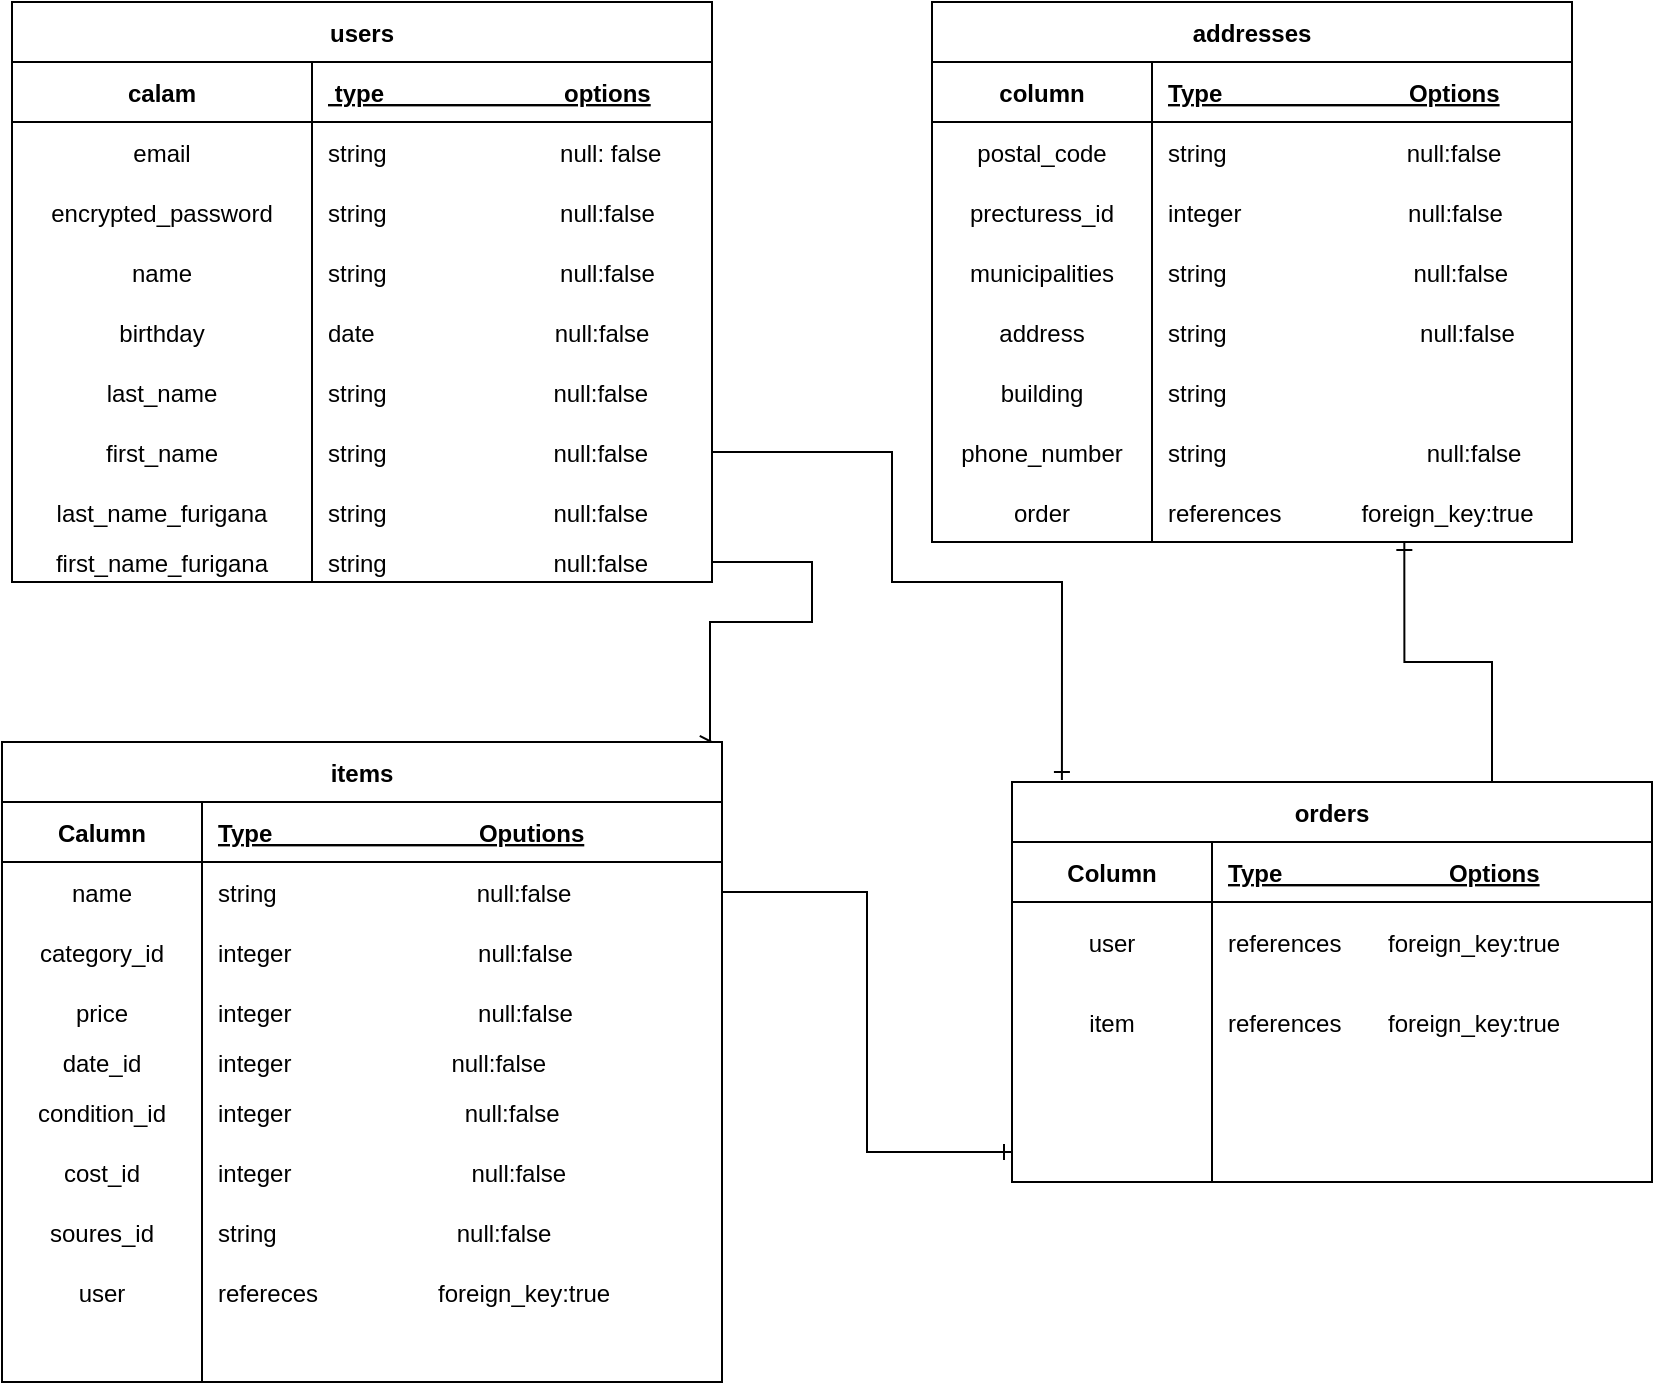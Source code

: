 <mxfile version="13.6.5">
    <diagram id="fK-8S5jGyq1SGn-ce0dS" name="ページ1">
        <mxGraphModel dx="1607" dy="680" grid="1" gridSize="10" guides="1" tooltips="1" connect="1" arrows="0" fold="1" page="1" pageScale="1" pageWidth="827" pageHeight="1169" math="0" shadow="0">
            <root>
                <mxCell id="0"/>
                <mxCell id="1" parent="0"/>
                <object label="users" id="2">
                    <mxCell style="shape=table;startSize=30;container=1;collapsible=1;childLayout=tableLayout;fixedRows=1;rowLines=0;fontStyle=1;align=center;resizeLast=1;" parent="1" vertex="1">
                        <mxGeometry y="70" width="350" height="290" as="geometry">
                            <mxRectangle x="30" y="70" width="60" height="30" as="alternateBounds"/>
                        </mxGeometry>
                    </mxCell>
                </object>
                <mxCell id="3" value="" style="shape=partialRectangle;collapsible=0;dropTarget=0;pointerEvents=0;fillColor=none;top=0;left=0;bottom=1;right=0;points=[[0,0.5],[1,0.5]];portConstraint=eastwest;" parent="2" vertex="1">
                    <mxGeometry y="30" width="350" height="30" as="geometry"/>
                </mxCell>
                <object label="calam" id="4">
                    <mxCell style="shape=partialRectangle;connectable=0;fillColor=none;top=0;left=0;bottom=0;right=0;fontStyle=1;overflow=hidden;align=center;" parent="3" vertex="1">
                        <mxGeometry width="150" height="30" as="geometry"/>
                    </mxCell>
                </object>
                <mxCell id="5" value=" type                           options" style="shape=partialRectangle;connectable=0;fillColor=none;top=0;left=0;bottom=0;right=0;align=left;spacingLeft=6;fontStyle=5;overflow=hidden;" parent="3" vertex="1">
                    <mxGeometry x="150" width="200" height="30" as="geometry"/>
                </mxCell>
                <mxCell id="6" value="" style="shape=partialRectangle;collapsible=0;dropTarget=0;pointerEvents=0;fillColor=none;top=0;left=0;bottom=0;right=0;points=[[0,0.5],[1,0.5]];portConstraint=eastwest;" parent="2" vertex="1">
                    <mxGeometry y="60" width="350" height="30" as="geometry"/>
                </mxCell>
                <mxCell id="7" value="email" style="shape=partialRectangle;connectable=0;fillColor=none;top=0;left=0;bottom=0;right=0;editable=1;overflow=hidden;" parent="6" vertex="1">
                    <mxGeometry width="150" height="30" as="geometry"/>
                </mxCell>
                <mxCell id="8" value="string                          null: false" style="shape=partialRectangle;connectable=0;fillColor=none;top=0;left=0;bottom=0;right=0;align=left;spacingLeft=6;overflow=hidden;" parent="6" vertex="1">
                    <mxGeometry x="150" width="200" height="30" as="geometry"/>
                </mxCell>
                <mxCell id="9" value="" style="shape=partialRectangle;collapsible=0;dropTarget=0;pointerEvents=0;fillColor=none;top=0;left=0;bottom=0;right=0;points=[[0,0.5],[1,0.5]];portConstraint=eastwest;" parent="2" vertex="1">
                    <mxGeometry y="90" width="350" height="30" as="geometry"/>
                </mxCell>
                <mxCell id="10" value="encrypted_password" style="shape=partialRectangle;connectable=0;fillColor=none;top=0;left=0;bottom=0;right=0;editable=1;overflow=hidden;" parent="9" vertex="1">
                    <mxGeometry width="150" height="30" as="geometry"/>
                </mxCell>
                <mxCell id="11" value="string                          null:false" style="shape=partialRectangle;connectable=0;fillColor=none;top=0;left=0;bottom=0;right=0;align=left;spacingLeft=6;overflow=hidden;" parent="9" vertex="1">
                    <mxGeometry x="150" width="200" height="30" as="geometry"/>
                </mxCell>
                <mxCell id="12" value="" style="shape=partialRectangle;collapsible=0;dropTarget=0;pointerEvents=0;fillColor=none;top=0;left=0;bottom=0;right=0;points=[[0,0.5],[1,0.5]];portConstraint=eastwest;" parent="2" vertex="1">
                    <mxGeometry y="120" width="350" height="30" as="geometry"/>
                </mxCell>
                <mxCell id="13" value="name" style="shape=partialRectangle;connectable=0;fillColor=none;top=0;left=0;bottom=0;right=0;editable=1;overflow=hidden;" parent="12" vertex="1">
                    <mxGeometry width="150" height="30" as="geometry"/>
                </mxCell>
                <mxCell id="14" value="string                          null:false " style="shape=partialRectangle;connectable=0;fillColor=none;top=0;left=0;bottom=0;right=0;align=left;spacingLeft=6;overflow=hidden;" parent="12" vertex="1">
                    <mxGeometry x="150" width="200" height="30" as="geometry"/>
                </mxCell>
                <mxCell id="106" value="" style="shape=partialRectangle;collapsible=0;dropTarget=0;pointerEvents=0;fillColor=none;top=0;left=0;bottom=0;right=0;points=[[0,0.5],[1,0.5]];portConstraint=eastwest;" parent="2" vertex="1">
                    <mxGeometry y="150" width="350" height="30" as="geometry"/>
                </mxCell>
                <mxCell id="107" value="birthday" style="shape=partialRectangle;connectable=0;fillColor=none;top=0;left=0;bottom=0;right=0;editable=1;overflow=hidden;" parent="106" vertex="1">
                    <mxGeometry width="150" height="30" as="geometry"/>
                </mxCell>
                <mxCell id="108" value="date                           null:false" style="shape=partialRectangle;connectable=0;fillColor=none;top=0;left=0;bottom=0;right=0;align=left;spacingLeft=6;overflow=hidden;" parent="106" vertex="1">
                    <mxGeometry x="150" width="200" height="30" as="geometry"/>
                </mxCell>
                <mxCell id="109" value="" style="shape=partialRectangle;collapsible=0;dropTarget=0;pointerEvents=0;fillColor=none;top=0;left=0;bottom=0;right=0;points=[[0,0.5],[1,0.5]];portConstraint=eastwest;" parent="2" vertex="1">
                    <mxGeometry y="180" width="350" height="30" as="geometry"/>
                </mxCell>
                <mxCell id="110" value="last_name" style="shape=partialRectangle;connectable=0;fillColor=none;top=0;left=0;bottom=0;right=0;editable=1;overflow=hidden;" parent="109" vertex="1">
                    <mxGeometry width="150" height="30" as="geometry"/>
                </mxCell>
                <mxCell id="111" value="string                         null:false" style="shape=partialRectangle;connectable=0;fillColor=none;top=0;left=0;bottom=0;right=0;align=left;spacingLeft=6;overflow=hidden;" parent="109" vertex="1">
                    <mxGeometry x="150" width="200" height="30" as="geometry"/>
                </mxCell>
                <mxCell id="112" value="" style="shape=partialRectangle;collapsible=0;dropTarget=0;pointerEvents=0;fillColor=none;top=0;left=0;bottom=0;right=0;points=[[0,0.5],[1,0.5]];portConstraint=eastwest;" parent="2" vertex="1">
                    <mxGeometry y="210" width="350" height="30" as="geometry"/>
                </mxCell>
                <mxCell id="113" value="first_name" style="shape=partialRectangle;connectable=0;fillColor=none;top=0;left=0;bottom=0;right=0;editable=1;overflow=hidden;" parent="112" vertex="1">
                    <mxGeometry width="150" height="30" as="geometry"/>
                </mxCell>
                <mxCell id="114" value="string                         null:false" style="shape=partialRectangle;connectable=0;fillColor=none;top=0;left=0;bottom=0;right=0;align=left;spacingLeft=6;overflow=hidden;" parent="112" vertex="1">
                    <mxGeometry x="150" width="200" height="30" as="geometry"/>
                </mxCell>
                <mxCell id="119" value="" style="shape=partialRectangle;collapsible=0;dropTarget=0;pointerEvents=0;fillColor=none;top=0;left=0;bottom=0;right=0;points=[[0,0.5],[1,0.5]];portConstraint=eastwest;" parent="2" vertex="1">
                    <mxGeometry y="240" width="350" height="30" as="geometry"/>
                </mxCell>
                <mxCell id="120" value="last_name_furigana" style="shape=partialRectangle;connectable=0;fillColor=none;top=0;left=0;bottom=0;right=0;editable=1;overflow=hidden;" parent="119" vertex="1">
                    <mxGeometry width="150" height="30" as="geometry"/>
                </mxCell>
                <mxCell id="121" value="string                         null:false" style="shape=partialRectangle;connectable=0;fillColor=none;top=0;left=0;bottom=0;right=0;align=left;spacingLeft=6;overflow=hidden;" parent="119" vertex="1">
                    <mxGeometry x="150" width="200" height="30" as="geometry"/>
                </mxCell>
                <mxCell id="122" value="" style="shape=partialRectangle;collapsible=0;dropTarget=0;pointerEvents=0;fillColor=none;top=0;left=0;bottom=0;right=0;points=[[0,0.5],[1,0.5]];portConstraint=eastwest;" parent="2" vertex="1">
                    <mxGeometry y="270" width="350" height="20" as="geometry"/>
                </mxCell>
                <mxCell id="123" value="first_name_furigana" style="shape=partialRectangle;connectable=0;fillColor=none;top=0;left=0;bottom=0;right=0;editable=1;overflow=hidden;" parent="122" vertex="1">
                    <mxGeometry width="150" height="20" as="geometry"/>
                </mxCell>
                <mxCell id="124" value="string                         null:false" style="shape=partialRectangle;connectable=0;fillColor=none;top=0;left=0;bottom=0;right=0;align=left;spacingLeft=6;overflow=hidden;" parent="122" vertex="1">
                    <mxGeometry x="150" width="200" height="20" as="geometry"/>
                </mxCell>
                <mxCell id="435" style="edgeStyle=orthogonalEdgeStyle;rounded=0;orthogonalLoop=1;jettySize=auto;html=1;exitX=0.75;exitY=0;exitDx=0;exitDy=0;entryX=0.738;entryY=1;entryDx=0;entryDy=0;entryPerimeter=0;endArrow=ERone;endFill=0;" parent="1" source="15" target="351" edge="1">
                    <mxGeometry relative="1" as="geometry"/>
                </mxCell>
                <mxCell id="434" style="edgeStyle=orthogonalEdgeStyle;rounded=0;orthogonalLoop=1;jettySize=auto;html=1;exitX=1;exitY=0.5;exitDx=0;exitDy=0;endArrow=ERmany;endFill=0;entryX=0.969;entryY=0.003;entryDx=0;entryDy=0;entryPerimeter=0;" parent="1" source="122" target="375" edge="1">
                    <mxGeometry relative="1" as="geometry">
                        <mxPoint x="350" y="380" as="targetPoint"/>
                        <Array as="points">
                            <mxPoint x="400" y="350"/>
                            <mxPoint x="400" y="380"/>
                            <mxPoint x="349" y="380"/>
                        </Array>
                    </mxGeometry>
                </mxCell>
                <mxCell id="436" style="edgeStyle=orthogonalEdgeStyle;rounded=0;orthogonalLoop=1;jettySize=auto;html=1;exitX=1;exitY=0.5;exitDx=0;exitDy=0;entryX=0;entryY=0.5;entryDx=0;entryDy=0;endArrow=ERone;endFill=0;" parent="1" source="379" target="19" edge="1">
                    <mxGeometry relative="1" as="geometry"/>
                </mxCell>
                <mxCell id="80" value="addresses" style="shape=table;startSize=30;container=1;collapsible=1;childLayout=tableLayout;fixedRows=1;rowLines=0;fontStyle=1;align=center;resizeLast=1;" parent="1" vertex="1">
                    <mxGeometry x="460" y="70" width="320" height="270" as="geometry"/>
                </mxCell>
                <mxCell id="81" value="" style="shape=partialRectangle;collapsible=0;dropTarget=0;pointerEvents=0;fillColor=none;top=0;left=0;bottom=1;right=0;points=[[0,0.5],[1,0.5]];portConstraint=eastwest;" parent="80" vertex="1">
                    <mxGeometry y="30" width="320" height="30" as="geometry"/>
                </mxCell>
                <mxCell id="82" value="column" style="shape=partialRectangle;connectable=0;fillColor=none;top=0;left=0;bottom=0;right=0;fontStyle=1;overflow=hidden;" parent="81" vertex="1">
                    <mxGeometry width="110" height="30" as="geometry"/>
                </mxCell>
                <mxCell id="83" value="Type                            Options" style="shape=partialRectangle;connectable=0;fillColor=none;top=0;left=0;bottom=0;right=0;align=left;spacingLeft=6;fontStyle=5;overflow=hidden;" parent="81" vertex="1">
                    <mxGeometry x="110" width="210" height="30" as="geometry"/>
                </mxCell>
                <mxCell id="84" value="" style="shape=partialRectangle;collapsible=0;dropTarget=0;pointerEvents=0;fillColor=none;top=0;left=0;bottom=0;right=0;points=[[0,0.5],[1,0.5]];portConstraint=eastwest;" parent="80" vertex="1">
                    <mxGeometry y="60" width="320" height="30" as="geometry"/>
                </mxCell>
                <mxCell id="85" value="postal_code" style="shape=partialRectangle;connectable=0;fillColor=none;top=0;left=0;bottom=0;right=0;editable=1;overflow=hidden;" parent="84" vertex="1">
                    <mxGeometry width="110" height="30" as="geometry"/>
                </mxCell>
                <mxCell id="86" value="string                           null:false" style="shape=partialRectangle;connectable=0;fillColor=none;top=0;left=0;bottom=0;right=0;align=left;spacingLeft=6;overflow=hidden;" parent="84" vertex="1">
                    <mxGeometry x="110" width="210" height="30" as="geometry"/>
                </mxCell>
                <mxCell id="87" value="" style="shape=partialRectangle;collapsible=0;dropTarget=0;pointerEvents=0;fillColor=none;top=0;left=0;bottom=0;right=0;points=[[0,0.5],[1,0.5]];portConstraint=eastwest;" parent="80" vertex="1">
                    <mxGeometry y="90" width="320" height="30" as="geometry"/>
                </mxCell>
                <mxCell id="88" value="precturess_id" style="shape=partialRectangle;connectable=0;fillColor=none;top=0;left=0;bottom=0;right=0;editable=1;overflow=hidden;" parent="87" vertex="1">
                    <mxGeometry width="110" height="30" as="geometry"/>
                </mxCell>
                <mxCell id="89" value="integer                         null:false" style="shape=partialRectangle;connectable=0;fillColor=none;top=0;left=0;bottom=0;right=0;align=left;spacingLeft=6;overflow=hidden;" parent="87" vertex="1">
                    <mxGeometry x="110" width="210" height="30" as="geometry"/>
                </mxCell>
                <mxCell id="90" value="" style="shape=partialRectangle;collapsible=0;dropTarget=0;pointerEvents=0;fillColor=none;top=0;left=0;bottom=0;right=0;points=[[0,0.5],[1,0.5]];portConstraint=eastwest;" parent="80" vertex="1">
                    <mxGeometry y="120" width="320" height="30" as="geometry"/>
                </mxCell>
                <mxCell id="91" value="municipalities" style="shape=partialRectangle;connectable=0;fillColor=none;top=0;left=0;bottom=0;right=0;editable=1;overflow=hidden;" parent="90" vertex="1">
                    <mxGeometry width="110" height="30" as="geometry"/>
                </mxCell>
                <mxCell id="92" value="string                            null:false" style="shape=partialRectangle;connectable=0;fillColor=none;top=0;left=0;bottom=0;right=0;align=left;spacingLeft=6;overflow=hidden;" parent="90" vertex="1">
                    <mxGeometry x="110" width="210" height="30" as="geometry"/>
                </mxCell>
                <mxCell id="320" value="" style="shape=partialRectangle;collapsible=0;dropTarget=0;pointerEvents=0;fillColor=none;top=0;left=0;bottom=0;right=0;points=[[0,0.5],[1,0.5]];portConstraint=eastwest;" parent="80" vertex="1">
                    <mxGeometry y="150" width="320" height="30" as="geometry"/>
                </mxCell>
                <mxCell id="321" value="address" style="shape=partialRectangle;connectable=0;fillColor=none;top=0;left=0;bottom=0;right=0;editable=1;overflow=hidden;" parent="320" vertex="1">
                    <mxGeometry width="110" height="30" as="geometry"/>
                </mxCell>
                <mxCell id="322" value="string                             null:false" style="shape=partialRectangle;connectable=0;fillColor=none;top=0;left=0;bottom=0;right=0;align=left;spacingLeft=6;overflow=hidden;" parent="320" vertex="1">
                    <mxGeometry x="110" width="210" height="30" as="geometry"/>
                </mxCell>
                <mxCell id="323" value="" style="shape=partialRectangle;collapsible=0;dropTarget=0;pointerEvents=0;fillColor=none;top=0;left=0;bottom=0;right=0;points=[[0,0.5],[1,0.5]];portConstraint=eastwest;" parent="80" vertex="1">
                    <mxGeometry y="180" width="320" height="30" as="geometry"/>
                </mxCell>
                <mxCell id="324" value="building" style="shape=partialRectangle;connectable=0;fillColor=none;top=0;left=0;bottom=0;right=0;editable=1;overflow=hidden;" parent="323" vertex="1">
                    <mxGeometry width="110" height="30" as="geometry"/>
                </mxCell>
                <mxCell id="325" value="string                             " style="shape=partialRectangle;connectable=0;fillColor=none;top=0;left=0;bottom=0;right=0;align=left;spacingLeft=6;overflow=hidden;" parent="323" vertex="1">
                    <mxGeometry x="110" width="210" height="30" as="geometry"/>
                </mxCell>
                <mxCell id="326" value="" style="shape=partialRectangle;collapsible=0;dropTarget=0;pointerEvents=0;fillColor=none;top=0;left=0;bottom=0;right=0;points=[[0,0.5],[1,0.5]];portConstraint=eastwest;" parent="80" vertex="1">
                    <mxGeometry y="210" width="320" height="30" as="geometry"/>
                </mxCell>
                <mxCell id="327" value="phone_number" style="shape=partialRectangle;connectable=0;fillColor=none;top=0;left=0;bottom=0;right=0;editable=1;overflow=hidden;" parent="326" vertex="1">
                    <mxGeometry width="110" height="30" as="geometry"/>
                </mxCell>
                <mxCell id="328" value="string                              null:false" style="shape=partialRectangle;connectable=0;fillColor=none;top=0;left=0;bottom=0;right=0;align=left;spacingLeft=6;overflow=hidden;" parent="326" vertex="1">
                    <mxGeometry x="110" width="210" height="30" as="geometry"/>
                </mxCell>
                <mxCell id="351" value="" style="shape=partialRectangle;collapsible=0;dropTarget=0;pointerEvents=0;fillColor=none;top=0;left=0;bottom=0;right=0;points=[[0,0.5],[1,0.5]];portConstraint=eastwest;" parent="80" vertex="1">
                    <mxGeometry y="240" width="320" height="30" as="geometry"/>
                </mxCell>
                <mxCell id="352" value="order" style="shape=partialRectangle;connectable=0;fillColor=none;top=0;left=0;bottom=0;right=0;editable=1;overflow=hidden;" parent="351" vertex="1">
                    <mxGeometry width="110" height="30" as="geometry"/>
                </mxCell>
                <mxCell id="353" value="references            foreign_key:true" style="shape=partialRectangle;connectable=0;fillColor=none;top=0;left=0;bottom=0;right=0;align=left;spacingLeft=6;overflow=hidden;" parent="351" vertex="1">
                    <mxGeometry x="110" width="210" height="30" as="geometry"/>
                </mxCell>
                <mxCell id="437" style="edgeStyle=orthogonalEdgeStyle;rounded=0;orthogonalLoop=1;jettySize=auto;html=1;exitX=1;exitY=0.5;exitDx=0;exitDy=0;entryX=0.078;entryY=-0.005;entryDx=0;entryDy=0;entryPerimeter=0;endArrow=ERone;endFill=0;" parent="1" source="112" target="15" edge="1">
                    <mxGeometry relative="1" as="geometry">
                        <Array as="points">
                            <mxPoint x="440" y="295"/>
                            <mxPoint x="440" y="360"/>
                            <mxPoint x="525" y="360"/>
                        </Array>
                    </mxGeometry>
                </mxCell>
                <mxCell id="15" value="orders" style="shape=table;startSize=30;container=1;collapsible=1;childLayout=tableLayout;fixedRows=1;rowLines=0;fontStyle=1;align=center;resizeLast=1;" parent="1" vertex="1">
                    <mxGeometry x="500" y="460" width="320" height="200" as="geometry"/>
                </mxCell>
                <mxCell id="16" value="" style="shape=partialRectangle;collapsible=0;dropTarget=0;pointerEvents=0;fillColor=none;top=0;left=0;bottom=1;right=0;points=[[0,0.5],[1,0.5]];portConstraint=eastwest;" parent="15" vertex="1">
                    <mxGeometry y="30" width="320" height="30" as="geometry"/>
                </mxCell>
                <mxCell id="17" value="Column" style="shape=partialRectangle;connectable=0;fillColor=none;top=0;left=0;bottom=0;right=0;fontStyle=1;overflow=hidden;" parent="16" vertex="1">
                    <mxGeometry width="100" height="30" as="geometry"/>
                </mxCell>
                <mxCell id="18" value="Type                         Options" style="shape=partialRectangle;connectable=0;fillColor=none;top=0;left=0;bottom=0;right=0;align=left;spacingLeft=6;fontStyle=5;overflow=hidden;" parent="16" vertex="1">
                    <mxGeometry x="100" width="220" height="30" as="geometry"/>
                </mxCell>
                <mxCell id="427" value="" style="shape=partialRectangle;collapsible=0;dropTarget=0;pointerEvents=0;fillColor=none;top=0;left=0;bottom=0;right=0;points=[[0,0.5],[1,0.5]];portConstraint=eastwest;" parent="15" vertex="1">
                    <mxGeometry y="60" width="320" height="40" as="geometry"/>
                </mxCell>
                <mxCell id="428" value="user" style="shape=partialRectangle;connectable=0;fillColor=none;top=0;left=0;bottom=0;right=0;editable=1;overflow=hidden;" parent="427" vertex="1">
                    <mxGeometry width="100" height="40" as="geometry"/>
                </mxCell>
                <mxCell id="429" value="references       foreign_key:true" style="shape=partialRectangle;connectable=0;fillColor=none;top=0;left=0;bottom=0;right=0;align=left;spacingLeft=6;overflow=hidden;" parent="427" vertex="1">
                    <mxGeometry x="100" width="220" height="40" as="geometry"/>
                </mxCell>
                <mxCell id="25" value="" style="shape=partialRectangle;collapsible=0;dropTarget=0;pointerEvents=0;fillColor=none;top=0;left=0;bottom=0;right=0;points=[[0,0.5],[1,0.5]];portConstraint=eastwest;" parent="15" vertex="1">
                    <mxGeometry y="100" width="320" height="40" as="geometry"/>
                </mxCell>
                <mxCell id="26" value="item" style="shape=partialRectangle;connectable=0;fillColor=none;top=0;left=0;bottom=0;right=0;editable=1;overflow=hidden;" parent="25" vertex="1">
                    <mxGeometry width="100" height="40" as="geometry"/>
                </mxCell>
                <mxCell id="27" value="references       foreign_key:true" style="shape=partialRectangle;connectable=0;fillColor=none;top=0;left=0;bottom=0;right=0;align=left;spacingLeft=6;overflow=hidden;" parent="25" vertex="1">
                    <mxGeometry x="100" width="220" height="40" as="geometry"/>
                </mxCell>
                <mxCell id="22" value="" style="shape=partialRectangle;collapsible=0;dropTarget=0;pointerEvents=0;fillColor=none;top=0;left=0;bottom=0;right=0;points=[[0,0.5],[1,0.5]];portConstraint=eastwest;" parent="15" vertex="1">
                    <mxGeometry y="140" width="320" height="30" as="geometry"/>
                </mxCell>
                <mxCell id="23" value="" style="shape=partialRectangle;connectable=0;fillColor=none;top=0;left=0;bottom=0;right=0;editable=1;overflow=hidden;" parent="22" vertex="1">
                    <mxGeometry width="100" height="30" as="geometry"/>
                </mxCell>
                <mxCell id="24" value="" style="shape=partialRectangle;connectable=0;fillColor=none;top=0;left=0;bottom=0;right=0;align=left;spacingLeft=6;overflow=hidden;" parent="22" vertex="1">
                    <mxGeometry x="100" width="220" height="30" as="geometry"/>
                </mxCell>
                <mxCell id="19" value="" style="shape=partialRectangle;collapsible=0;dropTarget=0;pointerEvents=0;fillColor=none;top=0;left=0;bottom=0;right=0;points=[[0,0.5],[1,0.5]];portConstraint=eastwest;" parent="15" vertex="1">
                    <mxGeometry y="170" width="320" height="30" as="geometry"/>
                </mxCell>
                <mxCell id="20" value="" style="shape=partialRectangle;connectable=0;fillColor=none;top=0;left=0;bottom=0;right=0;editable=1;overflow=hidden;" parent="19" vertex="1">
                    <mxGeometry width="100" height="30" as="geometry"/>
                </mxCell>
                <mxCell id="21" value="" style="shape=partialRectangle;connectable=0;fillColor=none;top=0;left=0;bottom=0;right=0;align=left;spacingLeft=6;overflow=hidden;" parent="19" vertex="1">
                    <mxGeometry x="100" width="220" height="30" as="geometry"/>
                </mxCell>
                <mxCell id="375" value="items" style="shape=table;startSize=30;container=1;collapsible=1;childLayout=tableLayout;fixedRows=1;rowLines=0;fontStyle=1;align=center;resizeLast=1;" parent="1" vertex="1">
                    <mxGeometry x="-5" y="440" width="360" height="320" as="geometry"/>
                </mxCell>
                <mxCell id="376" value="" style="shape=partialRectangle;collapsible=0;dropTarget=0;pointerEvents=0;fillColor=none;top=0;left=0;bottom=1;right=0;points=[[0,0.5],[1,0.5]];portConstraint=eastwest;" parent="375" vertex="1">
                    <mxGeometry y="30" width="360" height="30" as="geometry"/>
                </mxCell>
                <mxCell id="377" value="Calumn" style="shape=partialRectangle;connectable=0;fillColor=none;top=0;left=0;bottom=0;right=0;fontStyle=1;overflow=hidden;" parent="376" vertex="1">
                    <mxGeometry width="100" height="30" as="geometry"/>
                </mxCell>
                <mxCell id="378" value="Type                               Oputions" style="shape=partialRectangle;connectable=0;fillColor=none;top=0;left=0;bottom=0;right=0;align=left;spacingLeft=6;fontStyle=5;overflow=hidden;" parent="376" vertex="1">
                    <mxGeometry x="100" width="260" height="30" as="geometry"/>
                </mxCell>
                <mxCell id="379" value="" style="shape=partialRectangle;collapsible=0;dropTarget=0;pointerEvents=0;fillColor=none;top=0;left=0;bottom=0;right=0;points=[[0,0.5],[1,0.5]];portConstraint=eastwest;" parent="375" vertex="1">
                    <mxGeometry y="60" width="360" height="30" as="geometry"/>
                </mxCell>
                <mxCell id="380" value="name" style="shape=partialRectangle;connectable=0;fillColor=none;top=0;left=0;bottom=0;right=0;editable=1;overflow=hidden;" parent="379" vertex="1">
                    <mxGeometry width="100" height="30" as="geometry"/>
                </mxCell>
                <mxCell id="381" value="string                              null:false" style="shape=partialRectangle;connectable=0;fillColor=none;top=0;left=0;bottom=0;right=0;align=left;spacingLeft=6;overflow=hidden;" parent="379" vertex="1">
                    <mxGeometry x="100" width="260" height="30" as="geometry"/>
                </mxCell>
                <mxCell id="382" value="" style="shape=partialRectangle;collapsible=0;dropTarget=0;pointerEvents=0;fillColor=none;top=0;left=0;bottom=0;right=0;points=[[0,0.5],[1,0.5]];portConstraint=eastwest;" parent="375" vertex="1">
                    <mxGeometry y="90" width="360" height="30" as="geometry"/>
                </mxCell>
                <mxCell id="383" value="category_id" style="shape=partialRectangle;connectable=0;fillColor=none;top=0;left=0;bottom=0;right=0;editable=1;overflow=hidden;" parent="382" vertex="1">
                    <mxGeometry width="100" height="30" as="geometry"/>
                </mxCell>
                <mxCell id="384" value="integer                            null:false" style="shape=partialRectangle;connectable=0;fillColor=none;top=0;left=0;bottom=0;right=0;align=left;spacingLeft=6;overflow=hidden;" parent="382" vertex="1">
                    <mxGeometry x="100" width="260" height="30" as="geometry"/>
                </mxCell>
                <mxCell id="385" value="" style="shape=partialRectangle;collapsible=0;dropTarget=0;pointerEvents=0;fillColor=none;top=0;left=0;bottom=0;right=0;points=[[0,0.5],[1,0.5]];portConstraint=eastwest;" parent="375" vertex="1">
                    <mxGeometry y="120" width="360" height="30" as="geometry"/>
                </mxCell>
                <mxCell id="386" value="price" style="shape=partialRectangle;connectable=0;fillColor=none;top=0;left=0;bottom=0;right=0;editable=1;overflow=hidden;" parent="385" vertex="1">
                    <mxGeometry width="100" height="30" as="geometry"/>
                </mxCell>
                <mxCell id="387" value="integer                            null:false" style="shape=partialRectangle;connectable=0;fillColor=none;top=0;left=0;bottom=0;right=0;align=left;spacingLeft=6;overflow=hidden;" parent="385" vertex="1">
                    <mxGeometry x="100" width="260" height="30" as="geometry"/>
                </mxCell>
                <mxCell id="422" value="" style="shape=partialRectangle;collapsible=0;dropTarget=0;pointerEvents=0;fillColor=none;top=0;left=0;bottom=0;right=0;points=[[0,0.5],[1,0.5]];portConstraint=eastwest;" parent="375" vertex="1">
                    <mxGeometry y="150" width="360" height="20" as="geometry"/>
                </mxCell>
                <mxCell id="423" value="date_id" style="shape=partialRectangle;connectable=0;fillColor=none;top=0;left=0;bottom=0;right=0;editable=1;overflow=hidden;" parent="422" vertex="1">
                    <mxGeometry width="100" height="20" as="geometry"/>
                </mxCell>
                <mxCell id="424" value="integer                        null:false" style="shape=partialRectangle;connectable=0;fillColor=none;top=0;left=0;bottom=0;right=0;align=left;spacingLeft=6;overflow=hidden;" parent="422" vertex="1">
                    <mxGeometry x="100" width="260" height="20" as="geometry"/>
                </mxCell>
                <mxCell id="413" value="" style="shape=partialRectangle;collapsible=0;dropTarget=0;pointerEvents=0;fillColor=none;top=0;left=0;bottom=0;right=0;points=[[0,0.5],[1,0.5]];portConstraint=eastwest;" parent="375" vertex="1">
                    <mxGeometry y="170" width="360" height="30" as="geometry"/>
                </mxCell>
                <mxCell id="414" value="condition_id" style="shape=partialRectangle;connectable=0;fillColor=none;top=0;left=0;bottom=0;right=0;editable=1;overflow=hidden;" parent="413" vertex="1">
                    <mxGeometry width="100" height="30" as="geometry"/>
                </mxCell>
                <mxCell id="415" value="integer                          null:false" style="shape=partialRectangle;connectable=0;fillColor=none;top=0;left=0;bottom=0;right=0;align=left;spacingLeft=6;overflow=hidden;" parent="413" vertex="1">
                    <mxGeometry x="100" width="260" height="30" as="geometry"/>
                </mxCell>
                <mxCell id="416" value="" style="shape=partialRectangle;collapsible=0;dropTarget=0;pointerEvents=0;fillColor=none;top=0;left=0;bottom=0;right=0;points=[[0,0.5],[1,0.5]];portConstraint=eastwest;" parent="375" vertex="1">
                    <mxGeometry y="200" width="360" height="30" as="geometry"/>
                </mxCell>
                <mxCell id="417" value="cost_id" style="shape=partialRectangle;connectable=0;fillColor=none;top=0;left=0;bottom=0;right=0;editable=1;overflow=hidden;" parent="416" vertex="1">
                    <mxGeometry width="100" height="30" as="geometry"/>
                </mxCell>
                <mxCell id="418" value="integer                           null:false" style="shape=partialRectangle;connectable=0;fillColor=none;top=0;left=0;bottom=0;right=0;align=left;spacingLeft=6;overflow=hidden;" parent="416" vertex="1">
                    <mxGeometry x="100" width="260" height="30" as="geometry"/>
                </mxCell>
                <mxCell id="419" value="" style="shape=partialRectangle;collapsible=0;dropTarget=0;pointerEvents=0;fillColor=none;top=0;left=0;bottom=0;right=0;points=[[0,0.5],[1,0.5]];portConstraint=eastwest;" parent="375" vertex="1">
                    <mxGeometry y="230" width="360" height="30" as="geometry"/>
                </mxCell>
                <mxCell id="420" value="soures_id" style="shape=partialRectangle;connectable=0;fillColor=none;top=0;left=0;bottom=0;right=0;editable=1;overflow=hidden;" parent="419" vertex="1">
                    <mxGeometry width="100" height="30" as="geometry"/>
                </mxCell>
                <mxCell id="421" value="string                           null:false" style="shape=partialRectangle;connectable=0;fillColor=none;top=0;left=0;bottom=0;right=0;align=left;spacingLeft=6;overflow=hidden;" parent="419" vertex="1">
                    <mxGeometry x="100" width="260" height="30" as="geometry"/>
                </mxCell>
                <mxCell id="388" value="" style="shape=partialRectangle;collapsible=0;dropTarget=0;pointerEvents=0;fillColor=none;top=0;left=0;bottom=0;right=0;points=[[0,0.5],[1,0.5]];portConstraint=eastwest;" parent="375" vertex="1">
                    <mxGeometry y="260" width="360" height="30" as="geometry"/>
                </mxCell>
                <mxCell id="389" value="user" style="shape=partialRectangle;connectable=0;fillColor=none;top=0;left=0;bottom=0;right=0;editable=1;overflow=hidden;" parent="388" vertex="1">
                    <mxGeometry width="100" height="30" as="geometry"/>
                </mxCell>
                <mxCell id="390" value="refereces                  foreign_key:true" style="shape=partialRectangle;connectable=0;fillColor=none;top=0;left=0;bottom=0;right=0;align=left;spacingLeft=6;overflow=hidden;" parent="388" vertex="1">
                    <mxGeometry x="100" width="260" height="30" as="geometry"/>
                </mxCell>
                <mxCell id="391" value="" style="shape=partialRectangle;collapsible=0;dropTarget=0;pointerEvents=0;fillColor=none;top=0;left=0;bottom=0;right=0;points=[[0,0.5],[1,0.5]];portConstraint=eastwest;" parent="375" vertex="1">
                    <mxGeometry y="290" width="360" height="30" as="geometry"/>
                </mxCell>
                <mxCell id="392" value="" style="shape=partialRectangle;connectable=0;fillColor=none;top=0;left=0;bottom=0;right=0;editable=1;overflow=hidden;" parent="391" vertex="1">
                    <mxGeometry width="100" height="30" as="geometry"/>
                </mxCell>
                <mxCell id="393" value="" style="shape=partialRectangle;connectable=0;fillColor=none;top=0;left=0;bottom=0;right=0;align=left;spacingLeft=6;overflow=hidden;" parent="391" vertex="1">
                    <mxGeometry x="100" width="260" height="30" as="geometry"/>
                </mxCell>
            </root>
        </mxGraphModel>
    </diagram>
</mxfile>